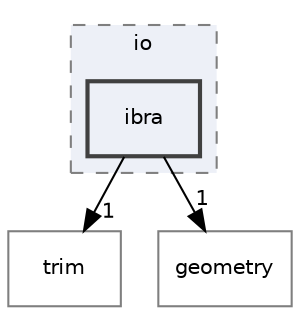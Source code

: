 digraph "ibra"
{
 // LATEX_PDF_SIZE
  edge [fontname="Helvetica",fontsize="10",labelfontname="Helvetica",labelfontsize="10"];
  node [fontname="Helvetica",fontsize="10",shape=record];
  compound=true
  subgraph clusterdir_c3ccff8517fbe337b2b8ad503c3a1590 {
    graph [ bgcolor="#edf0f7", pencolor="grey50", style="filled,dashed,", label="io", fontname="Helvetica", fontsize="10", URL="dir_c3ccff8517fbe337b2b8ad503c3a1590.html"]
  dir_440ded016e37adf92567ec9f8d67bf61 [shape=box, label="ibra", style="filled,bold,", fillcolor="#edf0f7", color="grey25", URL="dir_440ded016e37adf92567ec9f8d67bf61.html"];
  }
  dir_3a8a27db37838cd238997301ec88b300 [shape=box, label="trim", style="", fillcolor="#edf0f7", color="grey50", URL="dir_3a8a27db37838cd238997301ec88b300.html"];
  dir_b534248905b8119b36a62f0ff7e8fe43 [shape=box, label="geometry", style="", fillcolor="#edf0f7", color="grey50", URL="dir_b534248905b8119b36a62f0ff7e8fe43.html"];
  dir_440ded016e37adf92567ec9f8d67bf61->dir_3a8a27db37838cd238997301ec88b300 [headlabel="1", labeldistance=1.5 headhref="dir_000002_000007.html"];
  dir_440ded016e37adf92567ec9f8d67bf61->dir_b534248905b8119b36a62f0ff7e8fe43 [headlabel="1", labeldistance=1.5 headhref="dir_000002_000001.html"];
}
